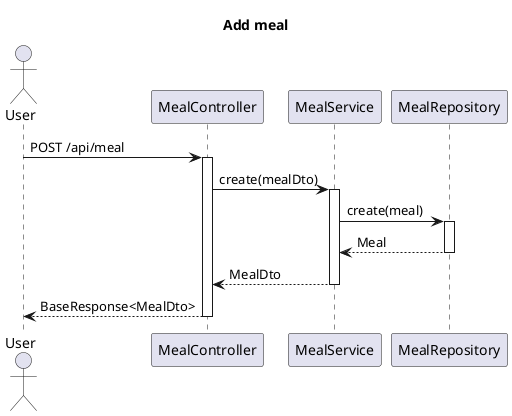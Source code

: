 @startuml
'https://plantuml.com/sequence-diagram
title Add meal

actor "User" as user

user -> MealController : POST /api/meal
activate MealController

MealController -> MealService : create(mealDto)
activate MealService

MealService -> MealRepository : create(meal)
activate MealRepository

MealRepository --> MealService : Meal
deactivate MealRepository

MealService --> MealController : MealDto
deactivate MealService

MealController --> user : BaseResponse<MealDto>
deactivate MealController


@enduml